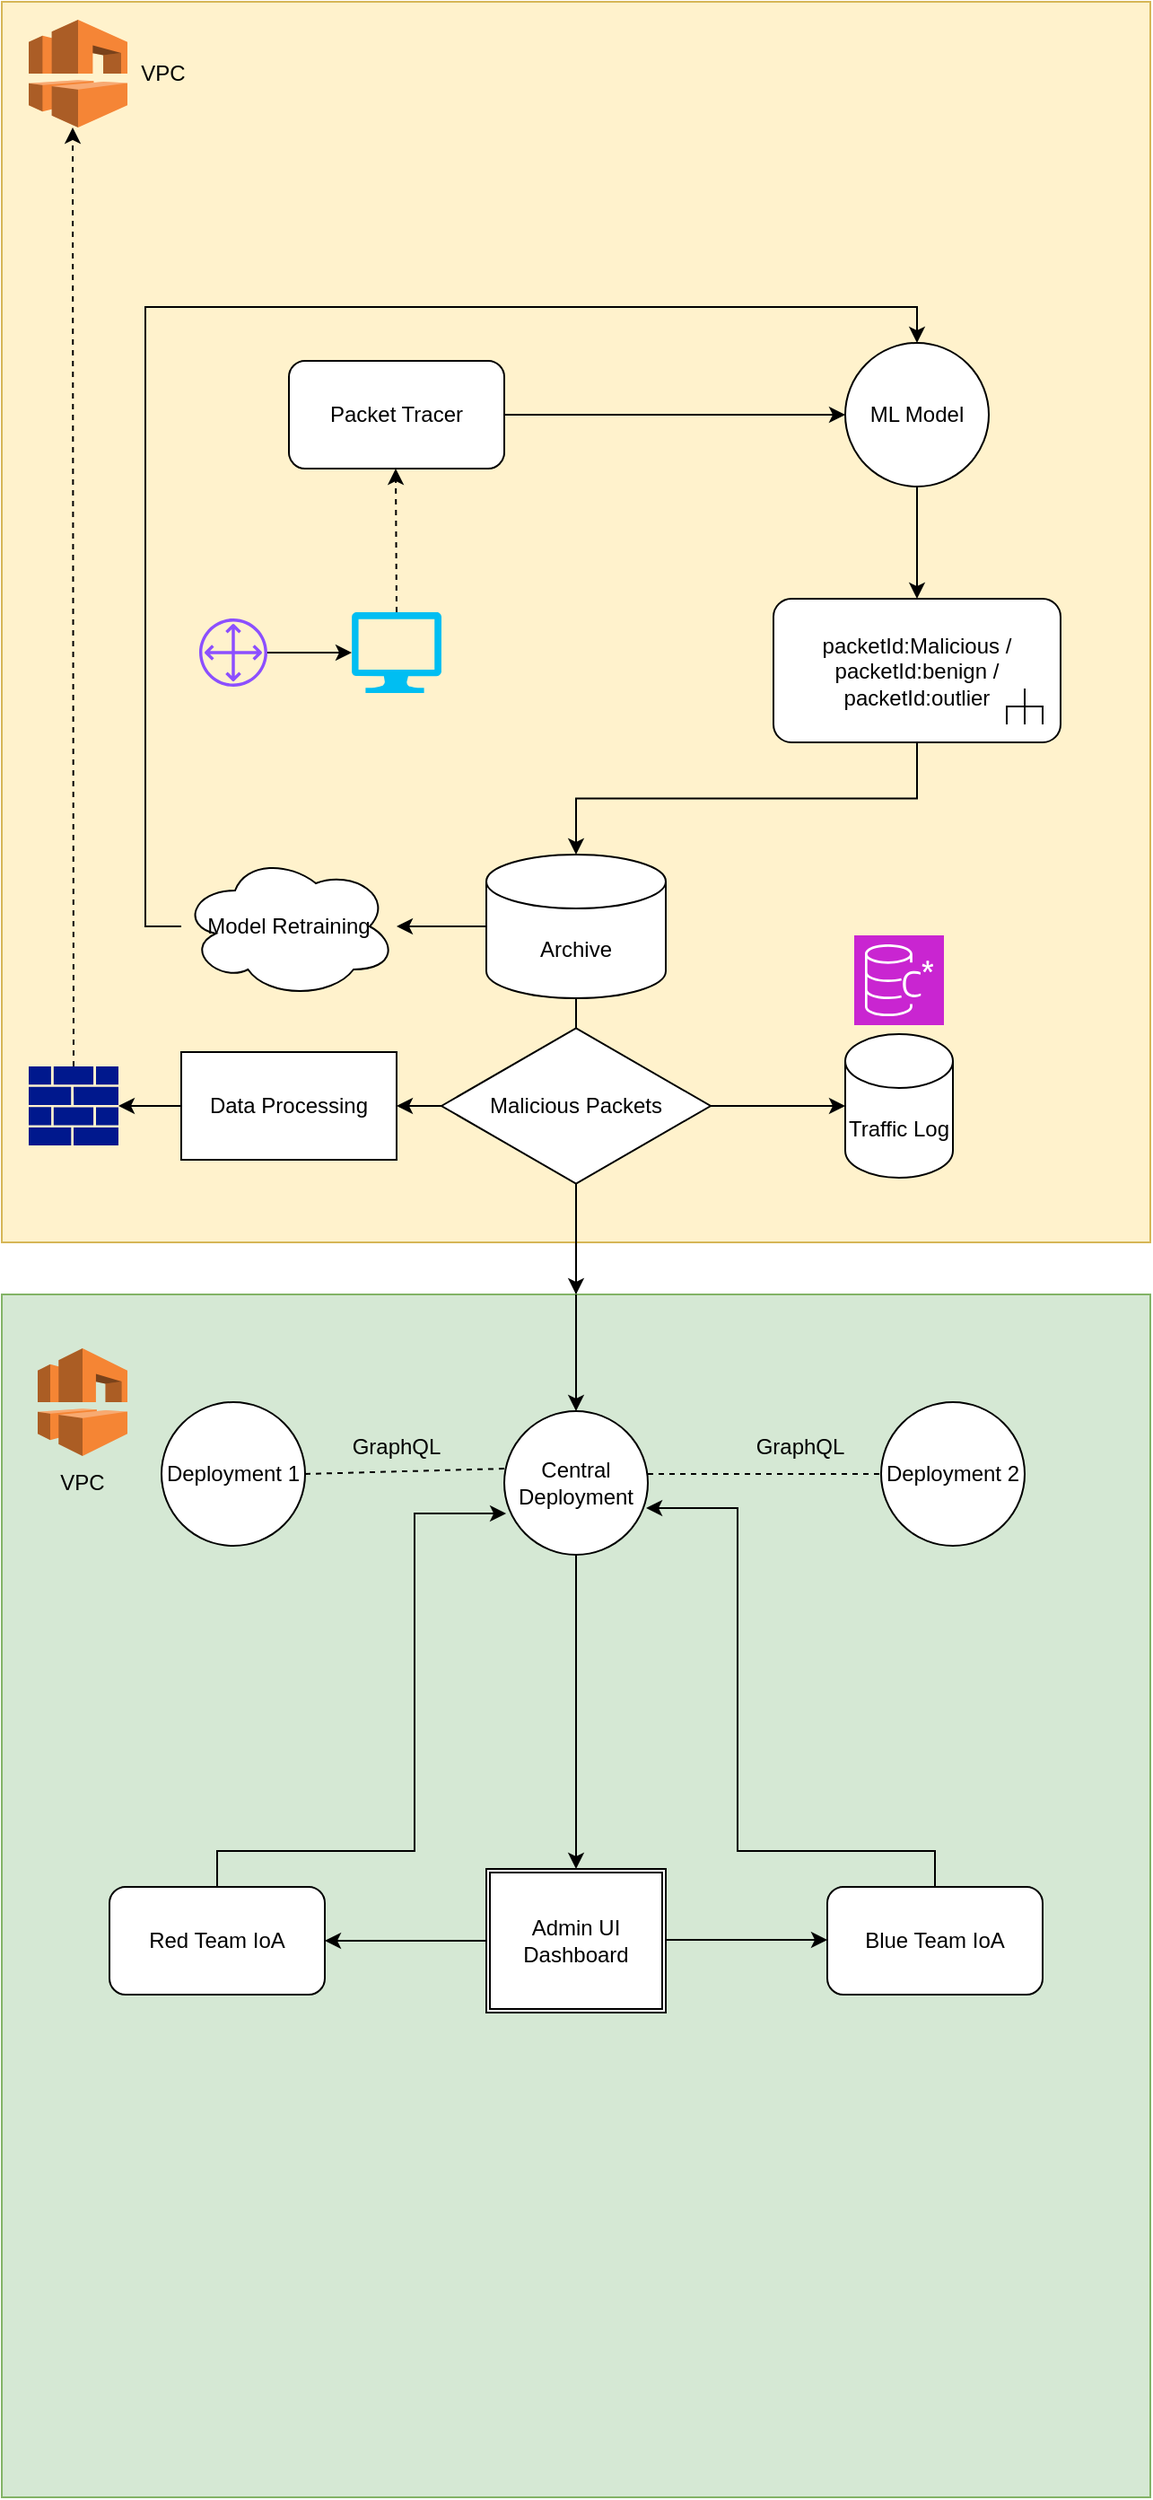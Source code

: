 <mxfile version="22.0.8" type="github">
  <diagram name="Page-1" id="NzfE7nQFHrgCrI4fj2pQ">
    <mxGraphModel dx="1674" dy="771" grid="1" gridSize="10" guides="1" tooltips="1" connect="1" arrows="1" fold="1" page="1" pageScale="1" pageWidth="827" pageHeight="1169" math="0" shadow="0">
      <root>
        <mxCell id="0" />
        <mxCell id="1" parent="0" />
        <mxCell id="g2toKs2g9XWiXwlAe_JF-11" value="" style="edgeStyle=orthogonalEdgeStyle;rounded=0;orthogonalLoop=1;jettySize=auto;html=1;" edge="1" parent="1" source="6S4fCYAqmIFdcXz1XgDX-30" target="6S4fCYAqmIFdcXz1XgDX-36">
          <mxGeometry relative="1" as="geometry" />
        </mxCell>
        <mxCell id="6S4fCYAqmIFdcXz1XgDX-30" value="" style="whiteSpace=wrap;html=1;verticalAlign=top;fillColor=#fff2cc;dashed=0;strokeColor=#d6b656;" parent="1" vertex="1">
          <mxGeometry x="110" y="70" width="640" height="691" as="geometry" />
        </mxCell>
        <mxCell id="6S4fCYAqmIFdcXz1XgDX-1" value="" style="verticalLabelPosition=bottom;html=1;verticalAlign=top;align=center;strokeColor=none;fillColor=#00BEF2;shape=mxgraph.azure.computer;pointerEvents=1;" parent="1" vertex="1">
          <mxGeometry x="305" y="410" width="50" height="45" as="geometry" />
        </mxCell>
        <mxCell id="6S4fCYAqmIFdcXz1XgDX-6" style="edgeStyle=orthogonalEdgeStyle;rounded=0;orthogonalLoop=1;jettySize=auto;html=1;exitX=1;exitY=0.5;exitDx=0;exitDy=0;" parent="1" source="6S4fCYAqmIFdcXz1XgDX-2" target="6S4fCYAqmIFdcXz1XgDX-3" edge="1">
          <mxGeometry relative="1" as="geometry" />
        </mxCell>
        <mxCell id="6S4fCYAqmIFdcXz1XgDX-2" value="Packet Tracer" style="rounded=1;whiteSpace=wrap;html=1;" parent="1" vertex="1">
          <mxGeometry x="270" y="270" width="120" height="60" as="geometry" />
        </mxCell>
        <mxCell id="6S4fCYAqmIFdcXz1XgDX-3" value="ML Model" style="ellipse;whiteSpace=wrap;html=1;aspect=fixed;" parent="1" vertex="1">
          <mxGeometry x="580" y="260" width="80" height="80" as="geometry" />
        </mxCell>
        <mxCell id="6S4fCYAqmIFdcXz1XgDX-4" value="packetId:Malicious / packetId:benign / packetId:outlier" style="html=1;shape=mxgraph.sysml.callBehAct;whiteSpace=wrap;align=center;" parent="1" vertex="1">
          <mxGeometry x="540" y="402.5" width="160" height="80" as="geometry" />
        </mxCell>
        <mxCell id="6S4fCYAqmIFdcXz1XgDX-5" style="edgeStyle=orthogonalEdgeStyle;rounded=0;orthogonalLoop=1;jettySize=auto;html=1;exitX=0.5;exitY=1;exitDx=0;exitDy=0;entryX=0.5;entryY=0;entryDx=0;entryDy=0;entryPerimeter=0;" parent="1" source="6S4fCYAqmIFdcXz1XgDX-3" target="6S4fCYAqmIFdcXz1XgDX-4" edge="1">
          <mxGeometry relative="1" as="geometry" />
        </mxCell>
        <mxCell id="6S4fCYAqmIFdcXz1XgDX-8" value="" style="html=1;labelBackgroundColor=#ffffff;startArrow=none;startFill=0;startSize=6;endArrow=classic;endFill=1;endSize=6;jettySize=auto;orthogonalLoop=1;strokeWidth=1;dashed=1;fontSize=14;rounded=0;exitX=0.5;exitY=0;exitDx=0;exitDy=0;exitPerimeter=0;" parent="1" source="6S4fCYAqmIFdcXz1XgDX-1" edge="1">
          <mxGeometry width="60" height="60" relative="1" as="geometry">
            <mxPoint x="329.5" y="420" as="sourcePoint" />
            <mxPoint x="329.5" y="330" as="targetPoint" />
          </mxGeometry>
        </mxCell>
        <mxCell id="6S4fCYAqmIFdcXz1XgDX-12" style="edgeStyle=orthogonalEdgeStyle;rounded=0;orthogonalLoop=1;jettySize=auto;html=1;" parent="1" source="6S4fCYAqmIFdcXz1XgDX-9" target="6S4fCYAqmIFdcXz1XgDX-13" edge="1">
          <mxGeometry relative="1" as="geometry">
            <mxPoint x="220" y="585" as="targetPoint" />
          </mxGeometry>
        </mxCell>
        <mxCell id="6S4fCYAqmIFdcXz1XgDX-17" style="edgeStyle=orthogonalEdgeStyle;rounded=0;orthogonalLoop=1;jettySize=auto;html=1;entryX=0.5;entryY=0.209;entryDx=0;entryDy=0;entryPerimeter=0;" parent="1" source="6S4fCYAqmIFdcXz1XgDX-9" target="6S4fCYAqmIFdcXz1XgDX-36" edge="1">
          <mxGeometry relative="1" as="geometry">
            <mxPoint x="430" y="800" as="targetPoint" />
          </mxGeometry>
        </mxCell>
        <mxCell id="6S4fCYAqmIFdcXz1XgDX-9" value="Archive" style="shape=cylinder3;whiteSpace=wrap;html=1;boundedLbl=1;backgroundOutline=1;size=15;" parent="1" vertex="1">
          <mxGeometry x="380" y="545" width="100" height="80" as="geometry" />
        </mxCell>
        <mxCell id="6S4fCYAqmIFdcXz1XgDX-10" style="edgeStyle=orthogonalEdgeStyle;rounded=0;orthogonalLoop=1;jettySize=auto;html=1;exitX=0.5;exitY=1;exitDx=0;exitDy=0;exitPerimeter=0;entryX=0.5;entryY=0;entryDx=0;entryDy=0;entryPerimeter=0;" parent="1" source="6S4fCYAqmIFdcXz1XgDX-4" target="6S4fCYAqmIFdcXz1XgDX-9" edge="1">
          <mxGeometry relative="1" as="geometry" />
        </mxCell>
        <mxCell id="6S4fCYAqmIFdcXz1XgDX-13" value="Model Retraining" style="ellipse;shape=cloud;whiteSpace=wrap;html=1;" parent="1" vertex="1">
          <mxGeometry x="210" y="545" width="120" height="80" as="geometry" />
        </mxCell>
        <mxCell id="6S4fCYAqmIFdcXz1XgDX-15" style="edgeStyle=orthogonalEdgeStyle;rounded=0;orthogonalLoop=1;jettySize=auto;html=1;entryX=0;entryY=0.5;entryDx=0;entryDy=0;entryPerimeter=0;" parent="1" source="6S4fCYAqmIFdcXz1XgDX-14" target="6S4fCYAqmIFdcXz1XgDX-1" edge="1">
          <mxGeometry relative="1" as="geometry">
            <mxPoint x="290" y="479" as="targetPoint" />
          </mxGeometry>
        </mxCell>
        <mxCell id="6S4fCYAqmIFdcXz1XgDX-14" value="" style="sketch=0;outlineConnect=0;fontColor=#232F3E;gradientColor=none;fillColor=#8C4FFF;strokeColor=none;dashed=0;verticalLabelPosition=bottom;verticalAlign=top;align=center;html=1;fontSize=12;fontStyle=0;aspect=fixed;pointerEvents=1;shape=mxgraph.aws4.customer_gateway;" parent="1" vertex="1">
          <mxGeometry x="220" y="413.5" width="38" height="38" as="geometry" />
        </mxCell>
        <mxCell id="6S4fCYAqmIFdcXz1XgDX-19" value="" style="outlineConnect=0;dashed=0;verticalLabelPosition=bottom;verticalAlign=top;align=center;html=1;shape=mxgraph.aws3.vpc;fillColor=#F58536;gradientColor=none;" parent="1" vertex="1">
          <mxGeometry x="125" y="80" width="55" height="60" as="geometry" />
        </mxCell>
        <mxCell id="6S4fCYAqmIFdcXz1XgDX-26" value="VPC" style="text;html=1;strokeColor=none;fillColor=none;align=center;verticalAlign=middle;whiteSpace=wrap;rounded=0;" parent="1" vertex="1">
          <mxGeometry x="170" y="95" width="60" height="30" as="geometry" />
        </mxCell>
        <mxCell id="6S4fCYAqmIFdcXz1XgDX-35" style="edgeStyle=orthogonalEdgeStyle;rounded=0;orthogonalLoop=1;jettySize=auto;html=1;entryX=0.5;entryY=0;entryDx=0;entryDy=0;" parent="1" source="6S4fCYAqmIFdcXz1XgDX-13" target="6S4fCYAqmIFdcXz1XgDX-3" edge="1">
          <mxGeometry relative="1" as="geometry">
            <Array as="points">
              <mxPoint x="190" y="585" />
              <mxPoint x="190" y="240" />
              <mxPoint x="620" y="240" />
            </Array>
          </mxGeometry>
        </mxCell>
        <mxCell id="g2toKs2g9XWiXwlAe_JF-10" style="edgeStyle=orthogonalEdgeStyle;rounded=0;orthogonalLoop=1;jettySize=auto;html=1;entryX=0.5;entryY=0;entryDx=0;entryDy=0;" edge="1" parent="1" source="6S4fCYAqmIFdcXz1XgDX-36">
          <mxGeometry relative="1" as="geometry">
            <mxPoint x="430" y="960" as="targetPoint" />
          </mxGeometry>
        </mxCell>
        <mxCell id="6S4fCYAqmIFdcXz1XgDX-36" value="" style="whiteSpace=wrap;html=1;verticalAlign=top;fillColor=#d5e8d4;dashed=0;strokeColor=#82b366;" parent="1" vertex="1">
          <mxGeometry x="110" y="790" width="640" height="670" as="geometry" />
        </mxCell>
        <mxCell id="6S4fCYAqmIFdcXz1XgDX-38" value="" style="outlineConnect=0;dashed=0;verticalLabelPosition=bottom;verticalAlign=top;align=center;html=1;shape=mxgraph.aws3.vpc;fillColor=#F58534;gradientColor=none;" parent="1" vertex="1">
          <mxGeometry x="130" y="820" width="50" height="60" as="geometry" />
        </mxCell>
        <mxCell id="6S4fCYAqmIFdcXz1XgDX-39" value="VPC" style="text;html=1;strokeColor=none;fillColor=none;align=center;verticalAlign=middle;whiteSpace=wrap;rounded=0;" parent="1" vertex="1">
          <mxGeometry x="125" y="880" width="60" height="30" as="geometry" />
        </mxCell>
        <mxCell id="g2toKs2g9XWiXwlAe_JF-24" style="edgeStyle=orthogonalEdgeStyle;rounded=0;orthogonalLoop=1;jettySize=auto;html=1;entryX=1;entryY=0.5;entryDx=0;entryDy=0;" edge="1" parent="1" source="6S4fCYAqmIFdcXz1XgDX-43" target="g2toKs2g9XWiXwlAe_JF-23">
          <mxGeometry relative="1" as="geometry" />
        </mxCell>
        <mxCell id="6S4fCYAqmIFdcXz1XgDX-43" value="Admin UI Dashboard" style="shape=ext;double=1;rounded=0;whiteSpace=wrap;html=1;" parent="1" vertex="1">
          <mxGeometry x="380" y="1110" width="100" height="80" as="geometry" />
        </mxCell>
        <mxCell id="6S4fCYAqmIFdcXz1XgDX-48" value="Malicious Packets" style="html=1;whiteSpace=wrap;aspect=fixed;shape=isoRectangle;" parent="1" vertex="1">
          <mxGeometry x="355" y="640" width="150" height="90" as="geometry" />
        </mxCell>
        <mxCell id="6S4fCYAqmIFdcXz1XgDX-49" value="" style="sketch=0;aspect=fixed;pointerEvents=1;shadow=0;dashed=0;html=1;strokeColor=none;labelPosition=center;verticalLabelPosition=bottom;verticalAlign=top;align=center;fillColor=#00188D;shape=mxgraph.mscae.enterprise.firewall" parent="1" vertex="1">
          <mxGeometry x="125" y="663" width="50" height="44" as="geometry" />
        </mxCell>
        <mxCell id="6S4fCYAqmIFdcXz1XgDX-51" value="" style="html=1;labelBackgroundColor=#ffffff;startArrow=none;startFill=0;startSize=6;endArrow=classic;endFill=1;endSize=6;jettySize=auto;orthogonalLoop=1;strokeWidth=1;dashed=1;fontSize=14;rounded=0;exitX=0.5;exitY=0;exitDx=0;exitDy=0;exitPerimeter=0;" parent="1" source="6S4fCYAqmIFdcXz1XgDX-49" edge="1">
          <mxGeometry width="60" height="60" relative="1" as="geometry">
            <mxPoint x="150" y="220" as="sourcePoint" />
            <mxPoint x="149.5" y="140" as="targetPoint" />
          </mxGeometry>
        </mxCell>
        <mxCell id="g2toKs2g9XWiXwlAe_JF-1" value="Traffic Log" style="shape=cylinder3;whiteSpace=wrap;html=1;boundedLbl=1;backgroundOutline=1;size=15;" vertex="1" parent="1">
          <mxGeometry x="580" y="645" width="60" height="80" as="geometry" />
        </mxCell>
        <mxCell id="g2toKs2g9XWiXwlAe_JF-3" style="edgeStyle=orthogonalEdgeStyle;rounded=0;orthogonalLoop=1;jettySize=auto;html=1;entryX=0;entryY=0.5;entryDx=0;entryDy=0;entryPerimeter=0;" edge="1" parent="1" source="6S4fCYAqmIFdcXz1XgDX-48" target="g2toKs2g9XWiXwlAe_JF-1">
          <mxGeometry relative="1" as="geometry" />
        </mxCell>
        <mxCell id="g2toKs2g9XWiXwlAe_JF-4" style="edgeStyle=orthogonalEdgeStyle;rounded=0;orthogonalLoop=1;jettySize=auto;html=1;entryX=1;entryY=0.5;entryDx=0;entryDy=0;entryPerimeter=0;" edge="1" parent="1" source="g2toKs2g9XWiXwlAe_JF-6" target="6S4fCYAqmIFdcXz1XgDX-49">
          <mxGeometry relative="1" as="geometry" />
        </mxCell>
        <mxCell id="g2toKs2g9XWiXwlAe_JF-5" value="" style="sketch=0;points=[[0,0,0],[0.25,0,0],[0.5,0,0],[0.75,0,0],[1,0,0],[0,1,0],[0.25,1,0],[0.5,1,0],[0.75,1,0],[1,1,0],[0,0.25,0],[0,0.5,0],[0,0.75,0],[1,0.25,0],[1,0.5,0],[1,0.75,0]];outlineConnect=0;fontColor=#232F3E;fillColor=#C925D1;strokeColor=#ffffff;dashed=0;verticalLabelPosition=bottom;verticalAlign=top;align=center;html=1;fontSize=12;fontStyle=0;aspect=fixed;shape=mxgraph.aws4.resourceIcon;resIcon=mxgraph.aws4.managed_apache_cassandra_service;" vertex="1" parent="1">
          <mxGeometry x="585" y="590" width="50" height="50" as="geometry" />
        </mxCell>
        <mxCell id="g2toKs2g9XWiXwlAe_JF-7" value="" style="edgeStyle=orthogonalEdgeStyle;rounded=0;orthogonalLoop=1;jettySize=auto;html=1;entryX=1;entryY=0.5;entryDx=0;entryDy=0;entryPerimeter=0;" edge="1" parent="1" source="6S4fCYAqmIFdcXz1XgDX-48" target="g2toKs2g9XWiXwlAe_JF-6">
          <mxGeometry relative="1" as="geometry">
            <mxPoint x="355" y="685" as="sourcePoint" />
            <mxPoint x="175" y="685" as="targetPoint" />
          </mxGeometry>
        </mxCell>
        <mxCell id="g2toKs2g9XWiXwlAe_JF-6" value="Data Processing" style="rounded=0;whiteSpace=wrap;html=1;" vertex="1" parent="1">
          <mxGeometry x="210" y="655" width="120" height="60" as="geometry" />
        </mxCell>
        <mxCell id="g2toKs2g9XWiXwlAe_JF-13" value="" style="edgeStyle=orthogonalEdgeStyle;rounded=0;orthogonalLoop=1;jettySize=auto;html=1;entryX=0.5;entryY=0;entryDx=0;entryDy=0;" edge="1" parent="1" source="6S4fCYAqmIFdcXz1XgDX-36" target="6S4fCYAqmIFdcXz1XgDX-55">
          <mxGeometry relative="1" as="geometry">
            <mxPoint x="430" y="790" as="sourcePoint" />
            <mxPoint x="430" y="960" as="targetPoint" />
          </mxGeometry>
        </mxCell>
        <mxCell id="g2toKs2g9XWiXwlAe_JF-19" style="edgeStyle=orthogonalEdgeStyle;rounded=0;orthogonalLoop=1;jettySize=auto;html=1;entryX=0.5;entryY=0;entryDx=0;entryDy=0;" edge="1" parent="1" source="6S4fCYAqmIFdcXz1XgDX-55" target="6S4fCYAqmIFdcXz1XgDX-43">
          <mxGeometry relative="1" as="geometry" />
        </mxCell>
        <mxCell id="6S4fCYAqmIFdcXz1XgDX-55" value="Central Deployment" style="ellipse;whiteSpace=wrap;html=1;aspect=fixed;" parent="1" vertex="1">
          <mxGeometry x="390" y="855" width="80" height="80" as="geometry" />
        </mxCell>
        <mxCell id="g2toKs2g9XWiXwlAe_JF-14" value="Deployment 2" style="ellipse;whiteSpace=wrap;html=1;aspect=fixed;" vertex="1" parent="1">
          <mxGeometry x="600" y="850" width="80" height="80" as="geometry" />
        </mxCell>
        <mxCell id="g2toKs2g9XWiXwlAe_JF-17" value="" style="endArrow=none;dashed=1;html=1;rounded=0;entryX=0;entryY=0.5;entryDx=0;entryDy=0;" edge="1" parent="1" target="g2toKs2g9XWiXwlAe_JF-14">
          <mxGeometry width="50" height="50" relative="1" as="geometry">
            <mxPoint x="470" y="890" as="sourcePoint" />
            <mxPoint x="520" y="840" as="targetPoint" />
          </mxGeometry>
        </mxCell>
        <mxCell id="g2toKs2g9XWiXwlAe_JF-18" value="GraphQL" style="text;html=1;strokeColor=none;fillColor=none;align=center;verticalAlign=middle;whiteSpace=wrap;rounded=0;" vertex="1" parent="1">
          <mxGeometry x="525" y="860" width="60" height="30" as="geometry" />
        </mxCell>
        <mxCell id="g2toKs2g9XWiXwlAe_JF-20" value="Deployment 1" style="ellipse;whiteSpace=wrap;html=1;aspect=fixed;" vertex="1" parent="1">
          <mxGeometry x="199" y="850" width="80" height="80" as="geometry" />
        </mxCell>
        <mxCell id="g2toKs2g9XWiXwlAe_JF-21" value="" style="endArrow=none;dashed=1;html=1;rounded=0;exitX=1;exitY=0.5;exitDx=0;exitDy=0;entryX=0.013;entryY=0.4;entryDx=0;entryDy=0;entryPerimeter=0;" edge="1" parent="1" source="g2toKs2g9XWiXwlAe_JF-20" target="6S4fCYAqmIFdcXz1XgDX-55">
          <mxGeometry width="50" height="50" relative="1" as="geometry">
            <mxPoint x="240" y="890" as="sourcePoint" />
            <mxPoint x="380" y="890" as="targetPoint" />
          </mxGeometry>
        </mxCell>
        <mxCell id="g2toKs2g9XWiXwlAe_JF-22" value="GraphQL" style="text;html=1;strokeColor=none;fillColor=none;align=center;verticalAlign=middle;whiteSpace=wrap;rounded=0;" vertex="1" parent="1">
          <mxGeometry x="300" y="860" width="60" height="30" as="geometry" />
        </mxCell>
        <mxCell id="g2toKs2g9XWiXwlAe_JF-23" value="Red Team IoA" style="rounded=1;whiteSpace=wrap;html=1;" vertex="1" parent="1">
          <mxGeometry x="170" y="1120" width="120" height="60" as="geometry" />
        </mxCell>
        <mxCell id="g2toKs2g9XWiXwlAe_JF-25" value="Blue Team IoA" style="rounded=1;whiteSpace=wrap;html=1;" vertex="1" parent="1">
          <mxGeometry x="570" y="1120" width="120" height="60" as="geometry" />
        </mxCell>
        <mxCell id="g2toKs2g9XWiXwlAe_JF-26" style="edgeStyle=orthogonalEdgeStyle;rounded=0;orthogonalLoop=1;jettySize=auto;html=1;entryX=1;entryY=0.5;entryDx=0;entryDy=0;" edge="1" parent="1">
          <mxGeometry relative="1" as="geometry">
            <mxPoint x="480" y="1149.5" as="sourcePoint" />
            <mxPoint x="570" y="1149.5" as="targetPoint" />
          </mxGeometry>
        </mxCell>
        <mxCell id="g2toKs2g9XWiXwlAe_JF-27" style="edgeStyle=orthogonalEdgeStyle;rounded=0;orthogonalLoop=1;jettySize=auto;html=1;entryX=0.988;entryY=0.675;entryDx=0;entryDy=0;entryPerimeter=0;" edge="1" parent="1" source="g2toKs2g9XWiXwlAe_JF-25" target="6S4fCYAqmIFdcXz1XgDX-55">
          <mxGeometry relative="1" as="geometry">
            <Array as="points">
              <mxPoint x="630" y="1100" />
              <mxPoint x="520" y="1100" />
              <mxPoint x="520" y="909" />
            </Array>
          </mxGeometry>
        </mxCell>
        <mxCell id="g2toKs2g9XWiXwlAe_JF-28" style="edgeStyle=orthogonalEdgeStyle;rounded=0;orthogonalLoop=1;jettySize=auto;html=1;entryX=0.013;entryY=0.713;entryDx=0;entryDy=0;entryPerimeter=0;" edge="1" parent="1" source="g2toKs2g9XWiXwlAe_JF-23" target="6S4fCYAqmIFdcXz1XgDX-55">
          <mxGeometry relative="1" as="geometry">
            <Array as="points">
              <mxPoint x="230" y="1100" />
              <mxPoint x="340" y="1100" />
              <mxPoint x="340" y="912" />
            </Array>
          </mxGeometry>
        </mxCell>
      </root>
    </mxGraphModel>
  </diagram>
</mxfile>
